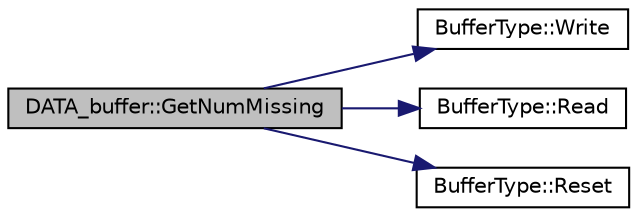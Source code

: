 digraph "DATA_buffer::GetNumMissing"
{
  edge [fontname="Helvetica",fontsize="10",labelfontname="Helvetica",labelfontsize="10"];
  node [fontname="Helvetica",fontsize="10",shape=record];
  rankdir="LR";
  Node1 [label="DATA_buffer::GetNumMissing",height=0.2,width=0.4,color="black", fillcolor="grey75", style="filled", fontcolor="black"];
  Node1 -> Node2 [color="midnightblue",fontsize="10",style="solid",fontname="Helvetica"];
  Node2 [label="BufferType::Write",height=0.2,width=0.4,color="black", fillcolor="white", style="filled",URL="$d4/d57/class_buffer_type.html#a36e4f7879ba14261a055ed8d651dc387",tooltip="Returns only false if not overloaded. "];
  Node1 -> Node3 [color="midnightblue",fontsize="10",style="solid",fontname="Helvetica"];
  Node3 [label="BufferType::Read",height=0.2,width=0.4,color="black", fillcolor="white", style="filled",URL="$d4/d57/class_buffer_type.html#a782e1d708936a5bfc1ad94b9558fcc2c",tooltip="Returns only false if not overloaded. "];
  Node1 -> Node4 [color="midnightblue",fontsize="10",style="solid",fontname="Helvetica"];
  Node4 [label="BufferType::Reset",height=0.2,width=0.4,color="black", fillcolor="white", style="filled",URL="$d4/d57/class_buffer_type.html#a2e13cabd2c5d3a208b0a97f096e1aaef",tooltip="Does nothing if not overloaded. "];
}
